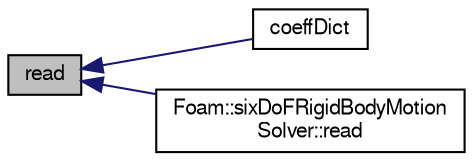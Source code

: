 digraph "read"
{
  bgcolor="transparent";
  edge [fontname="FreeSans",fontsize="10",labelfontname="FreeSans",labelfontsize="10"];
  node [fontname="FreeSans",fontsize="10",shape=record];
  rankdir="LR";
  Node867 [label="read",height=0.2,width=0.4,color="black", fillcolor="grey75", style="filled", fontcolor="black"];
  Node867 -> Node868 [dir="back",color="midnightblue",fontsize="10",style="solid",fontname="FreeSans"];
  Node868 [label="coeffDict",height=0.2,width=0.4,color="black",URL="$a21578.html#ad95c13c1aff816eede3af458626211d2",tooltip="Const access to the coefficients dictionary. "];
  Node867 -> Node869 [dir="back",color="midnightblue",fontsize="10",style="solid",fontname="FreeSans"];
  Node869 [label="Foam::sixDoFRigidBodyMotion\lSolver::read",height=0.2,width=0.4,color="black",URL="$a29550.html#af816873151ddb0126e98bb2f914d8ed5",tooltip="Read dynamicMeshDict dictionary. "];
}
